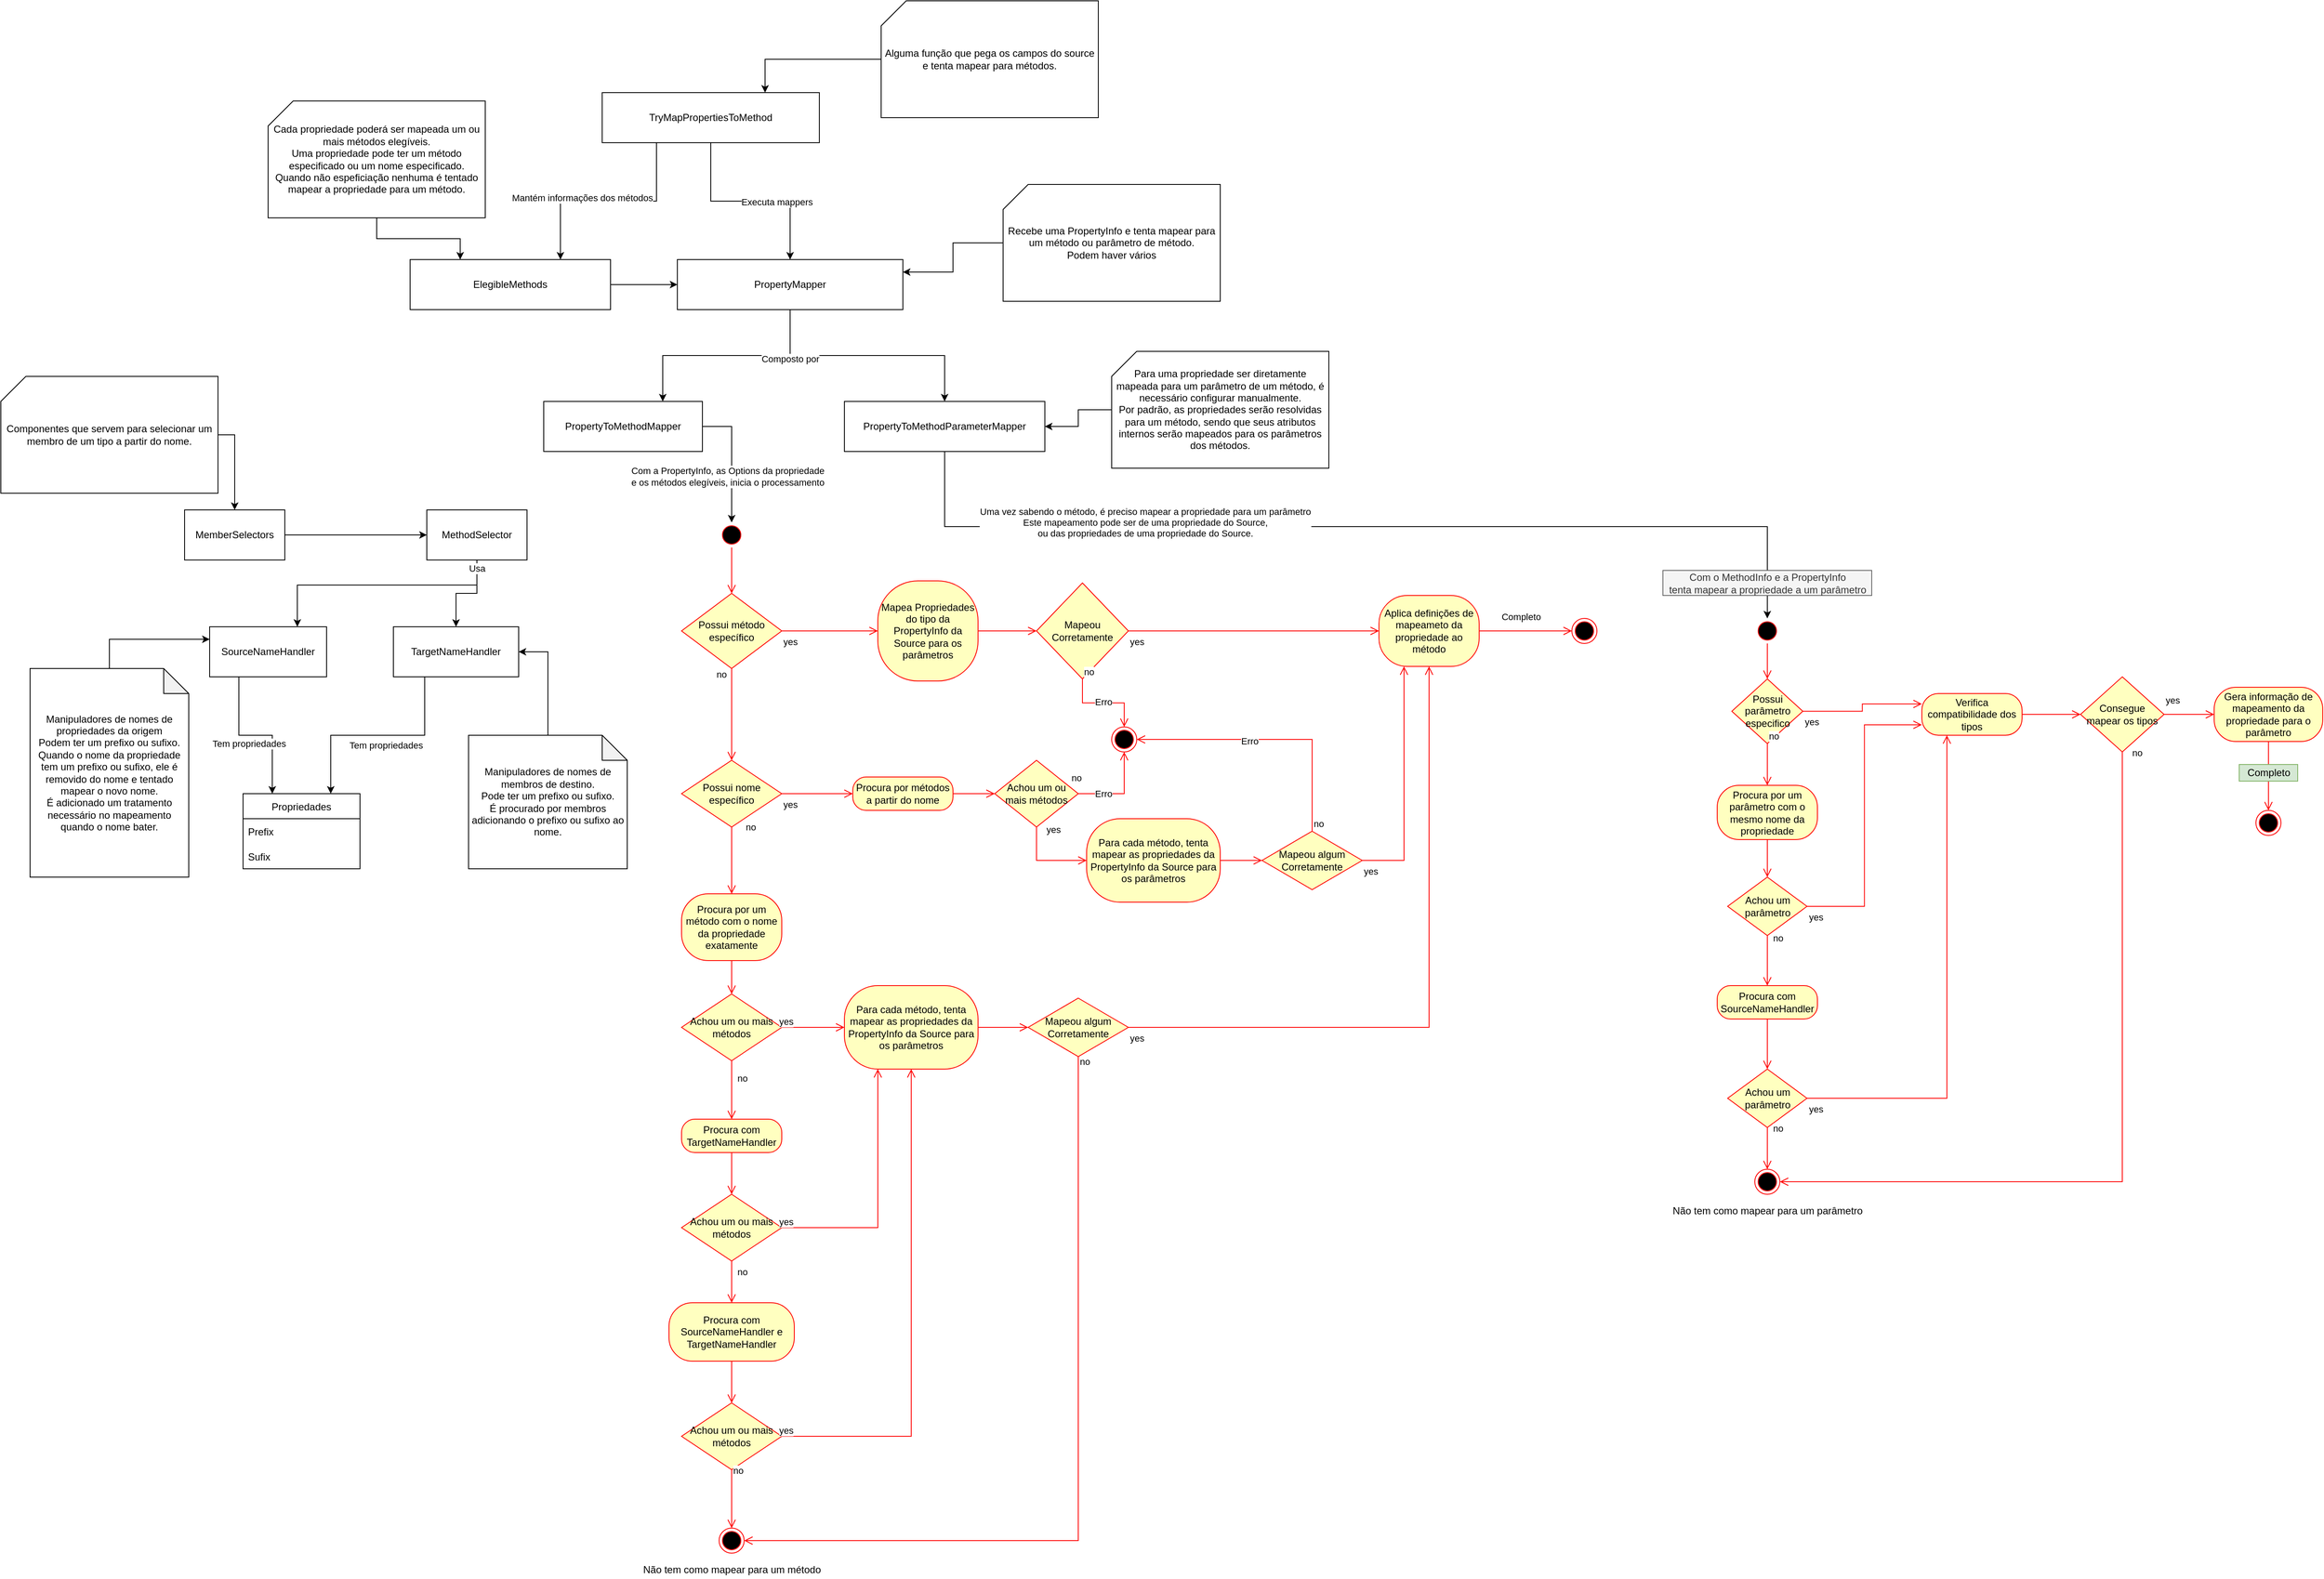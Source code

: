 <mxfile version="18.0.6" type="device"><diagram id="l6W9Isj6y4OddiybZoyM" name="Página-1"><mxGraphModel dx="2249" dy="857" grid="1" gridSize="10" guides="1" tooltips="1" connect="1" arrows="1" fold="1" page="1" pageScale="1" pageWidth="827" pageHeight="1169" math="0" shadow="0"><root><mxCell id="0"/><mxCell id="1" parent="0"/><mxCell id="6C7krkRHPk4Jt2mJJMvx-5" style="edgeStyle=orthogonalEdgeStyle;rounded=0;orthogonalLoop=1;jettySize=auto;html=1;entryX=0.5;entryY=0;entryDx=0;entryDy=0;" parent="1" source="6C7krkRHPk4Jt2mJJMvx-1" target="6C7krkRHPk4Jt2mJJMvx-2" edge="1"><mxGeometry relative="1" as="geometry"/></mxCell><mxCell id="6C7krkRHPk4Jt2mJJMvx-6" value="Executa mappers" style="edgeLabel;html=1;align=center;verticalAlign=middle;resizable=0;points=[];" parent="6C7krkRHPk4Jt2mJJMvx-5" vertex="1" connectable="0"><mxGeometry x="0.268" y="-1" relative="1" as="geometry"><mxPoint as="offset"/></mxGeometry></mxCell><mxCell id="6C7krkRHPk4Jt2mJJMvx-12" style="edgeStyle=orthogonalEdgeStyle;rounded=0;orthogonalLoop=1;jettySize=auto;html=1;entryX=0.75;entryY=0;entryDx=0;entryDy=0;exitX=0.25;exitY=1;exitDx=0;exitDy=0;" parent="1" source="6C7krkRHPk4Jt2mJJMvx-1" target="6C7krkRHPk4Jt2mJJMvx-10" edge="1"><mxGeometry relative="1" as="geometry"/></mxCell><mxCell id="6C7krkRHPk4Jt2mJJMvx-14" value="Mantém informações dos métodos" style="edgeLabel;html=1;align=center;verticalAlign=middle;resizable=0;points=[];" parent="6C7krkRHPk4Jt2mJJMvx-12" vertex="1" connectable="0"><mxGeometry x="0.247" y="-4" relative="1" as="geometry"><mxPoint as="offset"/></mxGeometry></mxCell><mxCell id="6C7krkRHPk4Jt2mJJMvx-1" value="TryMapPropertiesToMethod" style="rounded=0;whiteSpace=wrap;html=1;" parent="1" vertex="1"><mxGeometry x="80" y="140" width="260" height="60" as="geometry"/></mxCell><mxCell id="mXbZfUfUsXpSSA8Y3iVv-2" style="edgeStyle=orthogonalEdgeStyle;rounded=0;orthogonalLoop=1;jettySize=auto;html=1;entryX=0.75;entryY=0;entryDx=0;entryDy=0;" edge="1" parent="1" source="6C7krkRHPk4Jt2mJJMvx-2" target="6C7krkRHPk4Jt2mJJMvx-16"><mxGeometry relative="1" as="geometry"/></mxCell><mxCell id="mXbZfUfUsXpSSA8Y3iVv-3" style="edgeStyle=orthogonalEdgeStyle;rounded=0;orthogonalLoop=1;jettySize=auto;html=1;entryX=0.5;entryY=0;entryDx=0;entryDy=0;" edge="1" parent="1" source="6C7krkRHPk4Jt2mJJMvx-2" target="mXbZfUfUsXpSSA8Y3iVv-1"><mxGeometry relative="1" as="geometry"/></mxCell><mxCell id="mXbZfUfUsXpSSA8Y3iVv-4" value="Composto por" style="edgeLabel;html=1;align=center;verticalAlign=middle;resizable=0;points=[];" vertex="1" connectable="0" parent="mXbZfUfUsXpSSA8Y3iVv-3"><mxGeometry x="-0.444" y="-4" relative="1" as="geometry"><mxPoint x="-27" as="offset"/></mxGeometry></mxCell><mxCell id="6C7krkRHPk4Jt2mJJMvx-2" value="PropertyMapper" style="rounded=0;whiteSpace=wrap;html=1;" parent="1" vertex="1"><mxGeometry x="170" y="340" width="270" height="60" as="geometry"/></mxCell><mxCell id="6C7krkRHPk4Jt2mJJMvx-4" style="edgeStyle=orthogonalEdgeStyle;rounded=0;orthogonalLoop=1;jettySize=auto;html=1;entryX=0.75;entryY=0;entryDx=0;entryDy=0;" parent="1" source="6C7krkRHPk4Jt2mJJMvx-3" target="6C7krkRHPk4Jt2mJJMvx-1" edge="1"><mxGeometry relative="1" as="geometry"/></mxCell><mxCell id="6C7krkRHPk4Jt2mJJMvx-3" value="Alguma função que pega os campos do source e tenta mapear para métodos." style="shape=card;whiteSpace=wrap;html=1;" parent="1" vertex="1"><mxGeometry x="414" y="30" width="260" height="140" as="geometry"/></mxCell><mxCell id="6C7krkRHPk4Jt2mJJMvx-9" style="edgeStyle=orthogonalEdgeStyle;rounded=0;orthogonalLoop=1;jettySize=auto;html=1;entryX=1;entryY=0.25;entryDx=0;entryDy=0;" parent="1" source="6C7krkRHPk4Jt2mJJMvx-8" target="6C7krkRHPk4Jt2mJJMvx-2" edge="1"><mxGeometry relative="1" as="geometry"/></mxCell><mxCell id="6C7krkRHPk4Jt2mJJMvx-8" value="Recebe uma PropertyInfo e tenta mapear para um método ou parâmetro de método.&lt;br&gt;Podem haver vários" style="shape=card;whiteSpace=wrap;html=1;" parent="1" vertex="1"><mxGeometry x="560" y="250" width="260" height="140" as="geometry"/></mxCell><mxCell id="6C7krkRHPk4Jt2mJJMvx-11" style="edgeStyle=orthogonalEdgeStyle;rounded=0;orthogonalLoop=1;jettySize=auto;html=1;entryX=0;entryY=0.5;entryDx=0;entryDy=0;" parent="1" source="6C7krkRHPk4Jt2mJJMvx-10" target="6C7krkRHPk4Jt2mJJMvx-2" edge="1"><mxGeometry relative="1" as="geometry"/></mxCell><mxCell id="6C7krkRHPk4Jt2mJJMvx-10" value="ElegibleMethods" style="rounded=0;whiteSpace=wrap;html=1;" parent="1" vertex="1"><mxGeometry x="-150" y="340" width="240" height="60" as="geometry"/></mxCell><mxCell id="6C7krkRHPk4Jt2mJJMvx-15" style="edgeStyle=orthogonalEdgeStyle;rounded=0;orthogonalLoop=1;jettySize=auto;html=1;entryX=0.25;entryY=0;entryDx=0;entryDy=0;" parent="1" source="6C7krkRHPk4Jt2mJJMvx-13" target="6C7krkRHPk4Jt2mJJMvx-10" edge="1"><mxGeometry relative="1" as="geometry"/></mxCell><mxCell id="6C7krkRHPk4Jt2mJJMvx-13" value="Cada propriedade poderá ser mapeada um ou mais métodos elegíveis.&lt;br&gt;Uma propriedade pode ter um método especificado ou um nome especificado.&lt;br&gt;Quando não espeficiação nenhuma é tentado mapear a propriedade para um método." style="shape=card;whiteSpace=wrap;html=1;" parent="1" vertex="1"><mxGeometry x="-320" y="150" width="260" height="140" as="geometry"/></mxCell><mxCell id="mXbZfUfUsXpSSA8Y3iVv-34" style="edgeStyle=orthogonalEdgeStyle;rounded=0;orthogonalLoop=1;jettySize=auto;html=1;entryX=0.5;entryY=0;entryDx=0;entryDy=0;" edge="1" parent="1" source="6C7krkRHPk4Jt2mJJMvx-16" target="mXbZfUfUsXpSSA8Y3iVv-32"><mxGeometry relative="1" as="geometry"/></mxCell><mxCell id="mXbZfUfUsXpSSA8Y3iVv-37" value="Com a PropertyInfo, as Options da propriedade&lt;br&gt;e os métodos elegíveis, inicia o processamento" style="edgeLabel;html=1;align=center;verticalAlign=middle;resizable=0;points=[];" vertex="1" connectable="0" parent="mXbZfUfUsXpSSA8Y3iVv-34"><mxGeometry x="0.053" y="2" relative="1" as="geometry"><mxPoint x="-7" y="16" as="offset"/></mxGeometry></mxCell><mxCell id="6C7krkRHPk4Jt2mJJMvx-16" value="PropertyToMethodMapper" style="rounded=0;whiteSpace=wrap;html=1;" parent="1" vertex="1"><mxGeometry x="10" y="510" width="190" height="60" as="geometry"/></mxCell><mxCell id="mXbZfUfUsXpSSA8Y3iVv-105" style="edgeStyle=orthogonalEdgeStyle;rounded=0;orthogonalLoop=1;jettySize=auto;html=1;entryX=0.5;entryY=0;entryDx=0;entryDy=0;" edge="1" parent="1" source="mXbZfUfUsXpSSA8Y3iVv-1" target="mXbZfUfUsXpSSA8Y3iVv-103"><mxGeometry relative="1" as="geometry"><Array as="points"><mxPoint x="490" y="660"/><mxPoint x="1475" y="660"/></Array></mxGeometry></mxCell><mxCell id="mXbZfUfUsXpSSA8Y3iVv-106" value="Uma vez sabendo o método, é preciso mapear a propriedade para um parâmetro&lt;br&gt;Este mapeamento pode ser de uma propriedade do Source,&lt;br&gt;ou das propriedades de uma propriedade do Source." style="edgeLabel;html=1;align=center;verticalAlign=middle;resizable=0;points=[];" vertex="1" connectable="0" parent="mXbZfUfUsXpSSA8Y3iVv-105"><mxGeometry x="-0.661" y="4" relative="1" as="geometry"><mxPoint x="129" y="-1" as="offset"/></mxGeometry></mxCell><mxCell id="mXbZfUfUsXpSSA8Y3iVv-1" value="PropertyToMethodParameterMapper" style="rounded=0;whiteSpace=wrap;html=1;" vertex="1" parent="1"><mxGeometry x="370" y="510" width="240" height="60" as="geometry"/></mxCell><mxCell id="mXbZfUfUsXpSSA8Y3iVv-6" style="edgeStyle=orthogonalEdgeStyle;rounded=0;orthogonalLoop=1;jettySize=auto;html=1;entryX=1;entryY=0.5;entryDx=0;entryDy=0;" edge="1" parent="1" source="mXbZfUfUsXpSSA8Y3iVv-5" target="mXbZfUfUsXpSSA8Y3iVv-1"><mxGeometry relative="1" as="geometry"/></mxCell><mxCell id="mXbZfUfUsXpSSA8Y3iVv-5" value="Para uma propriedade ser diretamente mapeada para um parâmetro de um método, é necessário configurar manualmente.&lt;br&gt;Por padrão, as propriedades serão resolvidas para um método, sendo que seus atributos internos serão mapeados para os parâmetros dos métodos." style="shape=card;whiteSpace=wrap;html=1;" vertex="1" parent="1"><mxGeometry x="690" y="450" width="260" height="140" as="geometry"/></mxCell><mxCell id="mXbZfUfUsXpSSA8Y3iVv-12" style="edgeStyle=orthogonalEdgeStyle;rounded=0;orthogonalLoop=1;jettySize=auto;html=1;entryX=0;entryY=0.5;entryDx=0;entryDy=0;" edge="1" parent="1" source="mXbZfUfUsXpSSA8Y3iVv-8" target="mXbZfUfUsXpSSA8Y3iVv-11"><mxGeometry relative="1" as="geometry"/></mxCell><mxCell id="mXbZfUfUsXpSSA8Y3iVv-18" style="edgeStyle=orthogonalEdgeStyle;rounded=0;orthogonalLoop=1;jettySize=auto;html=1;entryX=0.25;entryY=0;entryDx=0;entryDy=0;exitX=0.25;exitY=1;exitDx=0;exitDy=0;" edge="1" parent="1" source="mXbZfUfUsXpSSA8Y3iVv-22" target="mXbZfUfUsXpSSA8Y3iVv-13"><mxGeometry relative="1" as="geometry"/></mxCell><mxCell id="mXbZfUfUsXpSSA8Y3iVv-19" value="Tem propriedades" style="edgeLabel;html=1;align=center;verticalAlign=middle;resizable=0;points=[];" vertex="1" connectable="0" parent="mXbZfUfUsXpSSA8Y3iVv-18"><mxGeometry x="-0.187" y="1" relative="1" as="geometry"><mxPoint x="9" y="11" as="offset"/></mxGeometry></mxCell><mxCell id="mXbZfUfUsXpSSA8Y3iVv-8" value="MemberSelectors" style="rounded=0;whiteSpace=wrap;html=1;" vertex="1" parent="1"><mxGeometry x="-420" y="640" width="120" height="60" as="geometry"/></mxCell><mxCell id="mXbZfUfUsXpSSA8Y3iVv-10" style="edgeStyle=orthogonalEdgeStyle;rounded=0;orthogonalLoop=1;jettySize=auto;html=1;entryX=0.5;entryY=0;entryDx=0;entryDy=0;exitX=1;exitY=0.5;exitDx=0;exitDy=0;exitPerimeter=0;" edge="1" parent="1" source="mXbZfUfUsXpSSA8Y3iVv-9" target="mXbZfUfUsXpSSA8Y3iVv-8"><mxGeometry relative="1" as="geometry"/></mxCell><mxCell id="mXbZfUfUsXpSSA8Y3iVv-9" value="Componentes que servem para selecionar um membro de um tipo a partir do nome." style="shape=card;whiteSpace=wrap;html=1;" vertex="1" parent="1"><mxGeometry x="-640" y="480" width="260" height="140" as="geometry"/></mxCell><mxCell id="mXbZfUfUsXpSSA8Y3iVv-30" style="edgeStyle=orthogonalEdgeStyle;rounded=0;orthogonalLoop=1;jettySize=auto;html=1;entryX=0.75;entryY=0;entryDx=0;entryDy=0;" edge="1" parent="1" source="mXbZfUfUsXpSSA8Y3iVv-11" target="mXbZfUfUsXpSSA8Y3iVv-22"><mxGeometry relative="1" as="geometry"><Array as="points"><mxPoint x="-70" y="730"/><mxPoint x="-285" y="730"/></Array></mxGeometry></mxCell><mxCell id="mXbZfUfUsXpSSA8Y3iVv-31" value="Usa" style="edgeStyle=orthogonalEdgeStyle;rounded=0;orthogonalLoop=1;jettySize=auto;html=1;entryX=0.5;entryY=0;entryDx=0;entryDy=0;exitX=0.5;exitY=1;exitDx=0;exitDy=0;" edge="1" parent="1" source="mXbZfUfUsXpSSA8Y3iVv-11" target="mXbZfUfUsXpSSA8Y3iVv-23"><mxGeometry x="-0.809" relative="1" as="geometry"><mxPoint x="-70" y="710" as="sourcePoint"/><mxPoint as="offset"/></mxGeometry></mxCell><mxCell id="mXbZfUfUsXpSSA8Y3iVv-11" value="MethodSelector" style="rounded=0;whiteSpace=wrap;html=1;" vertex="1" parent="1"><mxGeometry x="-130" y="640" width="120" height="60" as="geometry"/></mxCell><mxCell id="mXbZfUfUsXpSSA8Y3iVv-13" value="Propriedades" style="swimlane;fontStyle=0;childLayout=stackLayout;horizontal=1;startSize=30;horizontalStack=0;resizeParent=1;resizeParentMax=0;resizeLast=0;collapsible=1;marginBottom=0;" vertex="1" parent="1"><mxGeometry x="-350" y="980" width="140" height="90" as="geometry"/></mxCell><mxCell id="mXbZfUfUsXpSSA8Y3iVv-14" value="Prefix" style="text;strokeColor=none;fillColor=none;align=left;verticalAlign=middle;spacingLeft=4;spacingRight=4;overflow=hidden;points=[[0,0.5],[1,0.5]];portConstraint=eastwest;rotatable=0;" vertex="1" parent="mXbZfUfUsXpSSA8Y3iVv-13"><mxGeometry y="30" width="140" height="30" as="geometry"/></mxCell><mxCell id="mXbZfUfUsXpSSA8Y3iVv-15" value="Sufix" style="text;strokeColor=none;fillColor=none;align=left;verticalAlign=middle;spacingLeft=4;spacingRight=4;overflow=hidden;points=[[0,0.5],[1,0.5]];portConstraint=eastwest;rotatable=0;" vertex="1" parent="mXbZfUfUsXpSSA8Y3iVv-13"><mxGeometry y="60" width="140" height="30" as="geometry"/></mxCell><mxCell id="mXbZfUfUsXpSSA8Y3iVv-22" value="SourceNameHandler" style="rounded=0;whiteSpace=wrap;html=1;" vertex="1" parent="1"><mxGeometry x="-390" y="780" width="140" height="60" as="geometry"/></mxCell><mxCell id="mXbZfUfUsXpSSA8Y3iVv-23" value="TargetNameHandler" style="rounded=0;whiteSpace=wrap;html=1;" vertex="1" parent="1"><mxGeometry x="-170" y="780" width="150" height="60" as="geometry"/></mxCell><mxCell id="mXbZfUfUsXpSSA8Y3iVv-24" style="edgeStyle=orthogonalEdgeStyle;rounded=0;orthogonalLoop=1;jettySize=auto;html=1;entryX=0.75;entryY=0;entryDx=0;entryDy=0;exitX=0.25;exitY=1;exitDx=0;exitDy=0;" edge="1" parent="1" source="mXbZfUfUsXpSSA8Y3iVv-23" target="mXbZfUfUsXpSSA8Y3iVv-13"><mxGeometry relative="1" as="geometry"><mxPoint x="-345" y="850" as="sourcePoint"/><mxPoint x="-270" y="990" as="targetPoint"/></mxGeometry></mxCell><mxCell id="mXbZfUfUsXpSSA8Y3iVv-25" value="Tem propriedades" style="edgeLabel;html=1;align=center;verticalAlign=middle;resizable=0;points=[];" vertex="1" connectable="0" parent="mXbZfUfUsXpSSA8Y3iVv-24"><mxGeometry x="-0.187" y="1" relative="1" as="geometry"><mxPoint x="-14" y="11" as="offset"/></mxGeometry></mxCell><mxCell id="mXbZfUfUsXpSSA8Y3iVv-27" style="edgeStyle=orthogonalEdgeStyle;rounded=0;orthogonalLoop=1;jettySize=auto;html=1;entryX=0;entryY=0.25;entryDx=0;entryDy=0;exitX=0.5;exitY=0;exitDx=0;exitDy=0;exitPerimeter=0;" edge="1" parent="1" source="mXbZfUfUsXpSSA8Y3iVv-26" target="mXbZfUfUsXpSSA8Y3iVv-22"><mxGeometry relative="1" as="geometry"/></mxCell><mxCell id="mXbZfUfUsXpSSA8Y3iVv-26" value="Manipuladores de nomes de propriedades da origem&lt;br&gt;Podem ter um prefixo ou sufixo.&lt;br&gt;Quando o nome da propriedade tem um prefixo ou sufixo, ele é removido do nome e tentado mapear o novo nome.&lt;br&gt;É adicionado um tratamento necessário no mapeamento quando o nome bater." style="shape=note;whiteSpace=wrap;html=1;backgroundOutline=1;darkOpacity=0.05;" vertex="1" parent="1"><mxGeometry x="-605" y="830" width="190" height="250" as="geometry"/></mxCell><mxCell id="mXbZfUfUsXpSSA8Y3iVv-29" style="edgeStyle=orthogonalEdgeStyle;rounded=0;orthogonalLoop=1;jettySize=auto;html=1;entryX=1;entryY=0.5;entryDx=0;entryDy=0;" edge="1" parent="1" source="mXbZfUfUsXpSSA8Y3iVv-28" target="mXbZfUfUsXpSSA8Y3iVv-23"><mxGeometry relative="1" as="geometry"/></mxCell><mxCell id="mXbZfUfUsXpSSA8Y3iVv-28" value="Manipuladores de nomes de membros de destino.&lt;br&gt;Pode ter um prefixo ou sufixo.&lt;br&gt;É procurado por membros adicionando o prefixo ou sufixo ao nome." style="shape=note;whiteSpace=wrap;html=1;backgroundOutline=1;darkOpacity=0.05;" vertex="1" parent="1"><mxGeometry x="-80" y="910" width="190" height="160" as="geometry"/></mxCell><mxCell id="mXbZfUfUsXpSSA8Y3iVv-32" value="" style="ellipse;html=1;shape=startState;fillColor=#000000;strokeColor=#ff0000;" vertex="1" parent="1"><mxGeometry x="220" y="655" width="30" height="30" as="geometry"/></mxCell><mxCell id="mXbZfUfUsXpSSA8Y3iVv-33" value="" style="edgeStyle=orthogonalEdgeStyle;html=1;verticalAlign=bottom;endArrow=open;endSize=8;strokeColor=#ff0000;rounded=0;entryX=0.5;entryY=0;entryDx=0;entryDy=0;" edge="1" source="mXbZfUfUsXpSSA8Y3iVv-32" parent="1" target="mXbZfUfUsXpSSA8Y3iVv-38"><mxGeometry relative="1" as="geometry"><mxPoint x="255" y="730" as="targetPoint"/></mxGeometry></mxCell><mxCell id="mXbZfUfUsXpSSA8Y3iVv-35" value="Procura por um método com o nome da propriedade exatamente" style="rounded=1;whiteSpace=wrap;html=1;arcSize=40;fontColor=#000000;fillColor=#ffffc0;strokeColor=#ff0000;" vertex="1" parent="1"><mxGeometry x="175" y="1100" width="120" height="80" as="geometry"/></mxCell><mxCell id="mXbZfUfUsXpSSA8Y3iVv-38" value="Possui método específico" style="rhombus;whiteSpace=wrap;html=1;fillColor=#ffffc0;strokeColor=#ff0000;" vertex="1" parent="1"><mxGeometry x="175" y="740" width="120" height="90" as="geometry"/></mxCell><mxCell id="mXbZfUfUsXpSSA8Y3iVv-39" value="no" style="edgeStyle=orthogonalEdgeStyle;html=1;align=left;verticalAlign=bottom;endArrow=open;endSize=8;strokeColor=#ff0000;rounded=0;entryX=0.5;entryY=0;entryDx=0;entryDy=0;" edge="1" source="mXbZfUfUsXpSSA8Y3iVv-38" parent="1" target="mXbZfUfUsXpSSA8Y3iVv-41"><mxGeometry x="-0.714" y="-20" relative="1" as="geometry"><mxPoint x="280" y="910" as="targetPoint"/><mxPoint as="offset"/></mxGeometry></mxCell><mxCell id="mXbZfUfUsXpSSA8Y3iVv-40" value="yes" style="edgeStyle=orthogonalEdgeStyle;html=1;align=left;verticalAlign=top;endArrow=open;endSize=8;strokeColor=#ff0000;rounded=0;" edge="1" source="mXbZfUfUsXpSSA8Y3iVv-38" parent="1" target="mXbZfUfUsXpSSA8Y3iVv-54"><mxGeometry x="-1" relative="1" as="geometry"><mxPoint x="560" y="800" as="targetPoint"/></mxGeometry></mxCell><mxCell id="mXbZfUfUsXpSSA8Y3iVv-41" value="Possui nome específico" style="rhombus;whiteSpace=wrap;html=1;fillColor=#ffffc0;strokeColor=#ff0000;" vertex="1" parent="1"><mxGeometry x="175" y="940" width="120" height="80" as="geometry"/></mxCell><mxCell id="mXbZfUfUsXpSSA8Y3iVv-42" value="no" style="edgeStyle=orthogonalEdgeStyle;html=1;align=left;verticalAlign=bottom;endArrow=open;endSize=8;strokeColor=#ff0000;rounded=0;entryX=0.5;entryY=0;entryDx=0;entryDy=0;" edge="1" source="mXbZfUfUsXpSSA8Y3iVv-41" parent="1" target="mXbZfUfUsXpSSA8Y3iVv-35"><mxGeometry x="-0.778" y="15" relative="1" as="geometry"><mxPoint x="230" y="1080" as="targetPoint"/><mxPoint as="offset"/></mxGeometry></mxCell><mxCell id="mXbZfUfUsXpSSA8Y3iVv-43" value="yes" style="edgeStyle=orthogonalEdgeStyle;html=1;align=left;verticalAlign=top;endArrow=open;endSize=8;strokeColor=#ff0000;rounded=0;entryX=0;entryY=0.5;entryDx=0;entryDy=0;" edge="1" source="mXbZfUfUsXpSSA8Y3iVv-41" parent="1" target="mXbZfUfUsXpSSA8Y3iVv-70"><mxGeometry x="-1" relative="1" as="geometry"><mxPoint x="370" y="980" as="targetPoint"/></mxGeometry></mxCell><mxCell id="mXbZfUfUsXpSSA8Y3iVv-44" value="Achou um ou mais métodos" style="rhombus;whiteSpace=wrap;html=1;fillColor=#ffffc0;strokeColor=#ff0000;" vertex="1" parent="1"><mxGeometry x="175" y="1220" width="120" height="80" as="geometry"/></mxCell><mxCell id="mXbZfUfUsXpSSA8Y3iVv-45" value="no" style="edgeStyle=orthogonalEdgeStyle;html=1;align=left;verticalAlign=bottom;endArrow=open;endSize=8;strokeColor=#ff0000;rounded=0;entryX=0.5;entryY=0;entryDx=0;entryDy=0;" edge="1" source="mXbZfUfUsXpSSA8Y3iVv-44" parent="1" target="mXbZfUfUsXpSSA8Y3iVv-48"><mxGeometry x="-0.143" y="5" relative="1" as="geometry"><mxPoint x="235" y="1360" as="targetPoint"/><mxPoint as="offset"/></mxGeometry></mxCell><mxCell id="mXbZfUfUsXpSSA8Y3iVv-46" value="yes" style="edgeStyle=orthogonalEdgeStyle;html=1;align=left;verticalAlign=top;endArrow=open;endSize=8;strokeColor=#ff0000;rounded=0;entryX=0;entryY=0.5;entryDx=0;entryDy=0;" edge="1" source="mXbZfUfUsXpSSA8Y3iVv-44" parent="1" target="mXbZfUfUsXpSSA8Y3iVv-97"><mxGeometry x="-1" y="21" relative="1" as="geometry"><mxPoint x="340" y="1260" as="targetPoint"/><mxPoint x="-5" y="1" as="offset"/></mxGeometry></mxCell><mxCell id="mXbZfUfUsXpSSA8Y3iVv-47" value="" style="edgeStyle=orthogonalEdgeStyle;html=1;align=left;verticalAlign=bottom;endArrow=open;endSize=8;strokeColor=#ff0000;rounded=0;entryX=0.5;entryY=0;entryDx=0;entryDy=0;exitX=0.5;exitY=1;exitDx=0;exitDy=0;" edge="1" parent="1" source="mXbZfUfUsXpSSA8Y3iVv-35" target="mXbZfUfUsXpSSA8Y3iVv-44"><mxGeometry x="-0.778" y="15" relative="1" as="geometry"><mxPoint x="245" y="1110" as="targetPoint"/><mxPoint x="350" y="1060" as="sourcePoint"/><mxPoint as="offset"/><Array as="points"/></mxGeometry></mxCell><mxCell id="mXbZfUfUsXpSSA8Y3iVv-48" value="Procura com TargetNameHandler" style="rounded=1;whiteSpace=wrap;html=1;arcSize=40;fontColor=#000000;fillColor=#ffffc0;strokeColor=#ff0000;" vertex="1" parent="1"><mxGeometry x="175" y="1370" width="120" height="40" as="geometry"/></mxCell><mxCell id="mXbZfUfUsXpSSA8Y3iVv-49" value="" style="edgeStyle=orthogonalEdgeStyle;html=1;verticalAlign=bottom;endArrow=open;endSize=8;strokeColor=#ff0000;rounded=0;entryX=0.5;entryY=0;entryDx=0;entryDy=0;" edge="1" source="mXbZfUfUsXpSSA8Y3iVv-48" parent="1" target="mXbZfUfUsXpSSA8Y3iVv-51"><mxGeometry relative="1" as="geometry"><mxPoint x="235" y="1470" as="targetPoint"/></mxGeometry></mxCell><mxCell id="mXbZfUfUsXpSSA8Y3iVv-51" value="Achou um ou mais métodos" style="rhombus;whiteSpace=wrap;html=1;fillColor=#ffffc0;strokeColor=#ff0000;" vertex="1" parent="1"><mxGeometry x="175" y="1460" width="120" height="80" as="geometry"/></mxCell><mxCell id="mXbZfUfUsXpSSA8Y3iVv-53" value="yes" style="edgeStyle=orthogonalEdgeStyle;html=1;align=left;verticalAlign=top;endArrow=open;endSize=8;strokeColor=#ff0000;rounded=0;exitX=1;exitY=0.5;exitDx=0;exitDy=0;entryX=0.25;entryY=1;entryDx=0;entryDy=0;" edge="1" parent="1" source="mXbZfUfUsXpSSA8Y3iVv-51" target="mXbZfUfUsXpSSA8Y3iVv-97"><mxGeometry x="-1" y="21" relative="1" as="geometry"><mxPoint x="550" y="1400" as="targetPoint"/><mxPoint x="325" y="1490" as="sourcePoint"/><mxPoint x="-5" y="1" as="offset"/></mxGeometry></mxCell><mxCell id="mXbZfUfUsXpSSA8Y3iVv-54" value="Mapea Propriedades do tipo da PropertyInfo da Source para os parâmetros" style="rounded=1;whiteSpace=wrap;html=1;arcSize=40;fontColor=#000000;fillColor=#ffffc0;strokeColor=#ff0000;" vertex="1" parent="1"><mxGeometry x="410" y="725" width="120" height="120" as="geometry"/></mxCell><mxCell id="mXbZfUfUsXpSSA8Y3iVv-55" value="Mapeou&lt;br&gt;Corretamente" style="rhombus;whiteSpace=wrap;html=1;fillColor=#ffffc0;strokeColor=#ff0000;" vertex="1" parent="1"><mxGeometry x="600" y="727.5" width="110" height="115" as="geometry"/></mxCell><mxCell id="mXbZfUfUsXpSSA8Y3iVv-56" value="no" style="edgeStyle=orthogonalEdgeStyle;html=1;align=left;verticalAlign=bottom;endArrow=open;endSize=8;strokeColor=#ff0000;rounded=0;" edge="1" source="mXbZfUfUsXpSSA8Y3iVv-55" parent="1" target="mXbZfUfUsXpSSA8Y3iVv-62"><mxGeometry x="-1" relative="1" as="geometry"><mxPoint x="600" y="900" as="targetPoint"/></mxGeometry></mxCell><mxCell id="mXbZfUfUsXpSSA8Y3iVv-63" value="Erro" style="edgeLabel;html=1;align=center;verticalAlign=middle;resizable=0;points=[];" vertex="1" connectable="0" parent="mXbZfUfUsXpSSA8Y3iVv-56"><mxGeometry x="0.257" y="2" relative="1" as="geometry"><mxPoint x="-14" as="offset"/></mxGeometry></mxCell><mxCell id="mXbZfUfUsXpSSA8Y3iVv-57" value="yes" style="edgeStyle=orthogonalEdgeStyle;html=1;align=left;verticalAlign=top;endArrow=open;endSize=8;strokeColor=#ff0000;rounded=0;entryX=0;entryY=0.5;entryDx=0;entryDy=0;" edge="1" source="mXbZfUfUsXpSSA8Y3iVv-55" parent="1" target="mXbZfUfUsXpSSA8Y3iVv-65"><mxGeometry x="-1" relative="1" as="geometry"><mxPoint x="770" y="785" as="targetPoint"/></mxGeometry></mxCell><mxCell id="mXbZfUfUsXpSSA8Y3iVv-61" value="" style="edgeStyle=orthogonalEdgeStyle;html=1;verticalAlign=bottom;endArrow=open;endSize=8;strokeColor=#ff0000;rounded=0;exitX=1;exitY=0.5;exitDx=0;exitDy=0;entryX=0;entryY=0.5;entryDx=0;entryDy=0;" edge="1" parent="1" source="mXbZfUfUsXpSSA8Y3iVv-54" target="mXbZfUfUsXpSSA8Y3iVv-55"><mxGeometry relative="1" as="geometry"><mxPoint x="360" y="920" as="targetPoint"/><mxPoint x="360" y="860" as="sourcePoint"/></mxGeometry></mxCell><mxCell id="mXbZfUfUsXpSSA8Y3iVv-62" value="Err" style="ellipse;html=1;shape=endState;fillColor=#000000;strokeColor=#ff0000;" vertex="1" parent="1"><mxGeometry x="690" y="900" width="30" height="30" as="geometry"/></mxCell><mxCell id="mXbZfUfUsXpSSA8Y3iVv-64" value="" style="ellipse;html=1;shape=endState;fillColor=#000000;strokeColor=#ff0000;" vertex="1" parent="1"><mxGeometry x="1241" y="770" width="30" height="30" as="geometry"/></mxCell><mxCell id="mXbZfUfUsXpSSA8Y3iVv-65" value="Aplica definições de mapeameto da propriedade ao método" style="rounded=1;whiteSpace=wrap;html=1;arcSize=40;fontColor=#000000;fillColor=#ffffc0;strokeColor=#ff0000;" vertex="1" parent="1"><mxGeometry x="1010" y="742.5" width="120" height="85" as="geometry"/></mxCell><mxCell id="mXbZfUfUsXpSSA8Y3iVv-66" value="" style="edgeStyle=orthogonalEdgeStyle;html=1;verticalAlign=bottom;endArrow=open;endSize=8;strokeColor=#ff0000;rounded=0;entryX=0;entryY=0.5;entryDx=0;entryDy=0;" edge="1" source="mXbZfUfUsXpSSA8Y3iVv-65" parent="1" target="mXbZfUfUsXpSSA8Y3iVv-64"><mxGeometry relative="1" as="geometry"><mxPoint x="920" y="890" as="targetPoint"/></mxGeometry></mxCell><mxCell id="mXbZfUfUsXpSSA8Y3iVv-69" value="Completo" style="edgeLabel;html=1;align=center;verticalAlign=middle;resizable=0;points=[];" vertex="1" connectable="0" parent="mXbZfUfUsXpSSA8Y3iVv-66"><mxGeometry x="-0.289" relative="1" as="geometry"><mxPoint x="10" y="-17" as="offset"/></mxGeometry></mxCell><mxCell id="mXbZfUfUsXpSSA8Y3iVv-68" style="edgeStyle=orthogonalEdgeStyle;rounded=0;orthogonalLoop=1;jettySize=auto;html=1;exitX=0.5;exitY=1;exitDx=0;exitDy=0;" edge="1" parent="1" source="mXbZfUfUsXpSSA8Y3iVv-64" target="mXbZfUfUsXpSSA8Y3iVv-64"><mxGeometry relative="1" as="geometry"/></mxCell><mxCell id="mXbZfUfUsXpSSA8Y3iVv-70" value="Procura por métodos a partir do nome" style="rounded=1;whiteSpace=wrap;html=1;arcSize=40;fontColor=#000000;fillColor=#ffffc0;strokeColor=#ff0000;" vertex="1" parent="1"><mxGeometry x="380" y="960" width="120" height="40" as="geometry"/></mxCell><mxCell id="mXbZfUfUsXpSSA8Y3iVv-71" value="" style="edgeStyle=orthogonalEdgeStyle;html=1;verticalAlign=bottom;endArrow=open;endSize=8;strokeColor=#ff0000;rounded=0;" edge="1" source="mXbZfUfUsXpSSA8Y3iVv-70" parent="1" target="mXbZfUfUsXpSSA8Y3iVv-72"><mxGeometry relative="1" as="geometry"><mxPoint x="560" y="980" as="targetPoint"/></mxGeometry></mxCell><mxCell id="mXbZfUfUsXpSSA8Y3iVv-72" value="Achou um ou mais métodos" style="rhombus;whiteSpace=wrap;html=1;fillColor=#ffffc0;strokeColor=#ff0000;" vertex="1" parent="1"><mxGeometry x="550" y="940" width="100" height="80" as="geometry"/></mxCell><mxCell id="mXbZfUfUsXpSSA8Y3iVv-78" value="yes" style="edgeStyle=orthogonalEdgeStyle;html=1;align=left;verticalAlign=top;endArrow=open;endSize=8;strokeColor=#ff0000;rounded=0;exitX=0.5;exitY=1;exitDx=0;exitDy=0;entryX=0;entryY=0.5;entryDx=0;entryDy=0;" edge="1" parent="1" source="mXbZfUfUsXpSSA8Y3iVv-72" target="mXbZfUfUsXpSSA8Y3iVv-84"><mxGeometry x="-1" y="14" relative="1" as="geometry"><mxPoint x="570" y="1070" as="targetPoint"/><mxPoint x="710" y="975" as="sourcePoint"/><mxPoint x="-4" y="-10" as="offset"/></mxGeometry></mxCell><mxCell id="mXbZfUfUsXpSSA8Y3iVv-79" value="no" style="edgeStyle=orthogonalEdgeStyle;html=1;align=left;verticalAlign=bottom;endArrow=open;endSize=8;strokeColor=#ff0000;rounded=0;entryX=0.5;entryY=1;entryDx=0;entryDy=0;exitX=1;exitY=0.5;exitDx=0;exitDy=0;" edge="1" parent="1" source="mXbZfUfUsXpSSA8Y3iVv-72" target="mXbZfUfUsXpSSA8Y3iVv-62"><mxGeometry x="-1" y="14" relative="1" as="geometry"><mxPoint x="670" y="1130" as="targetPoint"/><mxPoint x="670" y="1050" as="sourcePoint"/><mxPoint x="-10" y="4" as="offset"/></mxGeometry></mxCell><mxCell id="mXbZfUfUsXpSSA8Y3iVv-80" value="Erro" style="edgeLabel;html=1;align=center;verticalAlign=middle;resizable=0;points=[];" vertex="1" connectable="0" parent="mXbZfUfUsXpSSA8Y3iVv-79"><mxGeometry x="-0.2" y="1" relative="1" as="geometry"><mxPoint x="-12" y="1" as="offset"/></mxGeometry></mxCell><mxCell id="mXbZfUfUsXpSSA8Y3iVv-81" value="no" style="edgeStyle=orthogonalEdgeStyle;html=1;align=left;verticalAlign=bottom;endArrow=open;endSize=8;strokeColor=#ff0000;rounded=0;exitX=0.5;exitY=1;exitDx=0;exitDy=0;entryX=0.5;entryY=0;entryDx=0;entryDy=0;" edge="1" parent="1" source="mXbZfUfUsXpSSA8Y3iVv-51" target="mXbZfUfUsXpSSA8Y3iVv-82"><mxGeometry x="-0.143" y="5" relative="1" as="geometry"><mxPoint x="235" y="1580" as="targetPoint"/><mxPoint x="400" y="1430" as="sourcePoint"/><mxPoint as="offset"/></mxGeometry></mxCell><mxCell id="mXbZfUfUsXpSSA8Y3iVv-82" value="Procura com SourceNameHandler e TargetNameHandler" style="rounded=1;whiteSpace=wrap;html=1;arcSize=40;fontColor=#000000;fillColor=#ffffc0;strokeColor=#ff0000;" vertex="1" parent="1"><mxGeometry x="160" y="1590" width="150" height="70" as="geometry"/></mxCell><mxCell id="mXbZfUfUsXpSSA8Y3iVv-83" value="" style="edgeStyle=orthogonalEdgeStyle;html=1;verticalAlign=bottom;endArrow=open;endSize=8;strokeColor=#ff0000;rounded=0;entryX=0.5;entryY=0;entryDx=0;entryDy=0;" edge="1" source="mXbZfUfUsXpSSA8Y3iVv-82" parent="1" target="mXbZfUfUsXpSSA8Y3iVv-91"><mxGeometry relative="1" as="geometry"><mxPoint x="235" y="1710" as="targetPoint"/></mxGeometry></mxCell><mxCell id="mXbZfUfUsXpSSA8Y3iVv-84" value="Para cada método, tenta mapear as propriedades da PropertyInfo da Source para os parâmetros" style="rounded=1;whiteSpace=wrap;html=1;arcSize=40;fontColor=#000000;fillColor=#ffffc0;strokeColor=#ff0000;" vertex="1" parent="1"><mxGeometry x="660" y="1010" width="160" height="100" as="geometry"/></mxCell><mxCell id="mXbZfUfUsXpSSA8Y3iVv-85" value="" style="edgeStyle=orthogonalEdgeStyle;html=1;verticalAlign=bottom;endArrow=open;endSize=8;strokeColor=#ff0000;rounded=0;entryX=0;entryY=0.5;entryDx=0;entryDy=0;" edge="1" source="mXbZfUfUsXpSSA8Y3iVv-84" parent="1" target="mXbZfUfUsXpSSA8Y3iVv-86"><mxGeometry relative="1" as="geometry"><mxPoint x="870" y="1060" as="targetPoint"/></mxGeometry></mxCell><mxCell id="mXbZfUfUsXpSSA8Y3iVv-86" value="Mapeou algum Corretamente" style="rhombus;whiteSpace=wrap;html=1;fillColor=#ffffc0;strokeColor=#ff0000;" vertex="1" parent="1"><mxGeometry x="870" y="1025" width="120" height="70" as="geometry"/></mxCell><mxCell id="mXbZfUfUsXpSSA8Y3iVv-87" value="no" style="edgeStyle=orthogonalEdgeStyle;html=1;align=left;verticalAlign=bottom;endArrow=open;endSize=8;strokeColor=#ff0000;rounded=0;entryX=1;entryY=0.5;entryDx=0;entryDy=0;exitX=0.5;exitY=0;exitDx=0;exitDy=0;" edge="1" source="mXbZfUfUsXpSSA8Y3iVv-86" parent="1" target="mXbZfUfUsXpSSA8Y3iVv-62"><mxGeometry x="-1" relative="1" as="geometry"><mxPoint x="1060" y="1060" as="targetPoint"/></mxGeometry></mxCell><mxCell id="mXbZfUfUsXpSSA8Y3iVv-89" value="Erro" style="edgeLabel;html=1;align=center;verticalAlign=middle;resizable=0;points=[];" vertex="1" connectable="0" parent="mXbZfUfUsXpSSA8Y3iVv-87"><mxGeometry x="0.158" y="2" relative="1" as="geometry"><mxPoint as="offset"/></mxGeometry></mxCell><mxCell id="mXbZfUfUsXpSSA8Y3iVv-88" value="yes" style="edgeStyle=orthogonalEdgeStyle;html=1;align=left;verticalAlign=top;endArrow=open;endSize=8;strokeColor=#ff0000;rounded=0;exitX=1;exitY=0.5;exitDx=0;exitDy=0;entryX=0.25;entryY=1;entryDx=0;entryDy=0;" edge="1" source="mXbZfUfUsXpSSA8Y3iVv-86" parent="1" target="mXbZfUfUsXpSSA8Y3iVv-65"><mxGeometry x="-1" relative="1" as="geometry"><mxPoint x="920" y="1140" as="targetPoint"/><mxPoint as="offset"/></mxGeometry></mxCell><mxCell id="mXbZfUfUsXpSSA8Y3iVv-91" value="Achou um ou mais métodos" style="rhombus;whiteSpace=wrap;html=1;fillColor=#ffffc0;strokeColor=#ff0000;" vertex="1" parent="1"><mxGeometry x="175" y="1710" width="120" height="80" as="geometry"/></mxCell><mxCell id="mXbZfUfUsXpSSA8Y3iVv-92" value="yes" style="edgeStyle=orthogonalEdgeStyle;html=1;align=left;verticalAlign=top;endArrow=open;endSize=8;strokeColor=#ff0000;rounded=0;exitX=1;exitY=0.5;exitDx=0;exitDy=0;entryX=0.5;entryY=1;entryDx=0;entryDy=0;" edge="1" parent="1" source="mXbZfUfUsXpSSA8Y3iVv-91" target="mXbZfUfUsXpSSA8Y3iVv-97"><mxGeometry x="-1" y="21" relative="1" as="geometry"><mxPoint x="550" y="1659" as="targetPoint"/><mxPoint x="325" y="1749" as="sourcePoint"/><mxPoint x="-5" y="1" as="offset"/></mxGeometry></mxCell><mxCell id="mXbZfUfUsXpSSA8Y3iVv-93" value="no" style="edgeStyle=orthogonalEdgeStyle;html=1;align=left;verticalAlign=bottom;endArrow=open;endSize=8;strokeColor=#ff0000;rounded=0;exitX=0.5;exitY=1;exitDx=0;exitDy=0;entryX=0.5;entryY=0;entryDx=0;entryDy=0;" edge="1" parent="1" source="mXbZfUfUsXpSSA8Y3iVv-91" target="mXbZfUfUsXpSSA8Y3iVv-94"><mxGeometry x="-0.714" relative="1" as="geometry"><mxPoint x="235" y="1849" as="targetPoint"/><mxPoint x="400" y="1689" as="sourcePoint"/><mxPoint as="offset"/></mxGeometry></mxCell><mxCell id="mXbZfUfUsXpSSA8Y3iVv-96" value="" style="group" vertex="1" connectable="0" parent="1"><mxGeometry x="120" y="1860" width="230" height="60" as="geometry"/></mxCell><mxCell id="mXbZfUfUsXpSSA8Y3iVv-94" value="" style="ellipse;html=1;shape=endState;fillColor=#000000;strokeColor=#ff0000;" vertex="1" parent="mXbZfUfUsXpSSA8Y3iVv-96"><mxGeometry x="100" width="30" height="30" as="geometry"/></mxCell><mxCell id="mXbZfUfUsXpSSA8Y3iVv-95" value="Não tem como mapear para um método" style="text;html=1;align=center;verticalAlign=middle;resizable=0;points=[];autosize=1;strokeColor=none;fillColor=none;" vertex="1" parent="mXbZfUfUsXpSSA8Y3iVv-96"><mxGeometry y="40" width="230" height="20" as="geometry"/></mxCell><mxCell id="mXbZfUfUsXpSSA8Y3iVv-97" value="Para cada método, tenta mapear as propriedades da PropertyInfo da Source para os parâmetros" style="rounded=1;whiteSpace=wrap;html=1;arcSize=40;fontColor=#000000;fillColor=#ffffc0;strokeColor=#ff0000;" vertex="1" parent="1"><mxGeometry x="370" y="1210" width="160" height="100" as="geometry"/></mxCell><mxCell id="mXbZfUfUsXpSSA8Y3iVv-98" value="Mapeou algum Corretamente" style="rhombus;whiteSpace=wrap;html=1;fillColor=#ffffc0;strokeColor=#ff0000;" vertex="1" parent="1"><mxGeometry x="590" y="1225" width="120" height="70" as="geometry"/></mxCell><mxCell id="mXbZfUfUsXpSSA8Y3iVv-99" value="no" style="edgeStyle=orthogonalEdgeStyle;html=1;align=left;verticalAlign=bottom;endArrow=open;endSize=8;strokeColor=#ff0000;rounded=0;exitX=0.5;exitY=1;exitDx=0;exitDy=0;entryX=1;entryY=0.5;entryDx=0;entryDy=0;" edge="1" parent="1" source="mXbZfUfUsXpSSA8Y3iVv-98" target="mXbZfUfUsXpSSA8Y3iVv-94"><mxGeometry x="-0.969" relative="1" as="geometry"><mxPoint x="590" y="1540" as="targetPoint"/><mxPoint as="offset"/></mxGeometry></mxCell><mxCell id="mXbZfUfUsXpSSA8Y3iVv-101" value="yes" style="edgeStyle=orthogonalEdgeStyle;html=1;align=left;verticalAlign=top;endArrow=open;endSize=8;strokeColor=#ff0000;rounded=0;exitX=1;exitY=0.5;exitDx=0;exitDy=0;entryX=0.5;entryY=1;entryDx=0;entryDy=0;" edge="1" parent="1" source="mXbZfUfUsXpSSA8Y3iVv-98" target="mXbZfUfUsXpSSA8Y3iVv-65"><mxGeometry x="-1" relative="1" as="geometry"><mxPoint x="850" y="1120" as="targetPoint"/><mxPoint as="offset"/></mxGeometry></mxCell><mxCell id="mXbZfUfUsXpSSA8Y3iVv-102" value="" style="edgeStyle=orthogonalEdgeStyle;html=1;verticalAlign=bottom;endArrow=open;endSize=8;strokeColor=#ff0000;rounded=0;exitX=1;exitY=0.5;exitDx=0;exitDy=0;entryX=0;entryY=0.5;entryDx=0;entryDy=0;" edge="1" parent="1" source="mXbZfUfUsXpSSA8Y3iVv-97" target="mXbZfUfUsXpSSA8Y3iVv-98"><mxGeometry relative="1" as="geometry"><mxPoint x="560" y="990" as="targetPoint"/><mxPoint x="510" y="990" as="sourcePoint"/></mxGeometry></mxCell><mxCell id="mXbZfUfUsXpSSA8Y3iVv-103" value="" style="ellipse;html=1;shape=startState;fillColor=#000000;strokeColor=#ff0000;" vertex="1" parent="1"><mxGeometry x="1460" y="770" width="30" height="30" as="geometry"/></mxCell><mxCell id="mXbZfUfUsXpSSA8Y3iVv-104" value="" style="edgeStyle=orthogonalEdgeStyle;html=1;verticalAlign=bottom;endArrow=open;endSize=8;strokeColor=#ff0000;rounded=0;entryX=0.5;entryY=0;entryDx=0;entryDy=0;" edge="1" source="mXbZfUfUsXpSSA8Y3iVv-103" parent="1" target="mXbZfUfUsXpSSA8Y3iVv-108"><mxGeometry relative="1" as="geometry"><mxPoint x="1475" y="860" as="targetPoint"/></mxGeometry></mxCell><mxCell id="mXbZfUfUsXpSSA8Y3iVv-107" value="Com o MethodInfo e a PropertyInfo&lt;br&gt;tenta mapear a propriedade a um parâmetro" style="text;html=1;align=center;verticalAlign=middle;resizable=0;points=[];autosize=1;fillColor=#f5f5f5;strokeColor=#666666;fontColor=#333333;" vertex="1" parent="1"><mxGeometry x="1350" y="712.5" width="250" height="30" as="geometry"/></mxCell><mxCell id="mXbZfUfUsXpSSA8Y3iVv-108" value="Possui parâmetro especifico" style="rhombus;whiteSpace=wrap;html=1;fillColor=#ffffc0;strokeColor=#ff0000;" vertex="1" parent="1"><mxGeometry x="1432.5" y="842.5" width="85" height="77.5" as="geometry"/></mxCell><mxCell id="mXbZfUfUsXpSSA8Y3iVv-109" value="no" style="edgeStyle=orthogonalEdgeStyle;html=1;align=left;verticalAlign=bottom;endArrow=open;endSize=8;strokeColor=#ff0000;rounded=0;entryX=0.5;entryY=0;entryDx=0;entryDy=0;" edge="1" source="mXbZfUfUsXpSSA8Y3iVv-108" parent="1" target="mXbZfUfUsXpSSA8Y3iVv-111"><mxGeometry x="-1" relative="1" as="geometry"><mxPoint x="1475" y="960" as="targetPoint"/></mxGeometry></mxCell><mxCell id="mXbZfUfUsXpSSA8Y3iVv-110" value="yes" style="edgeStyle=orthogonalEdgeStyle;html=1;align=left;verticalAlign=top;endArrow=open;endSize=8;strokeColor=#ff0000;rounded=0;entryX=0;entryY=0.25;entryDx=0;entryDy=0;" edge="1" source="mXbZfUfUsXpSSA8Y3iVv-108" parent="1" target="mXbZfUfUsXpSSA8Y3iVv-127"><mxGeometry x="-1" relative="1" as="geometry"><mxPoint x="1560" y="881" as="targetPoint"/></mxGeometry></mxCell><mxCell id="mXbZfUfUsXpSSA8Y3iVv-111" value="Procura por um parâmetro com o mesmo nome da propriedade" style="rounded=1;whiteSpace=wrap;html=1;arcSize=40;fontColor=#000000;fillColor=#ffffc0;strokeColor=#ff0000;" vertex="1" parent="1"><mxGeometry x="1415" y="970" width="120" height="65" as="geometry"/></mxCell><mxCell id="mXbZfUfUsXpSSA8Y3iVv-112" value="" style="edgeStyle=orthogonalEdgeStyle;html=1;verticalAlign=bottom;endArrow=open;endSize=8;strokeColor=#ff0000;rounded=0;entryX=0.5;entryY=0;entryDx=0;entryDy=0;" edge="1" source="mXbZfUfUsXpSSA8Y3iVv-111" parent="1" target="mXbZfUfUsXpSSA8Y3iVv-113"><mxGeometry relative="1" as="geometry"><mxPoint x="1475" y="1060" as="targetPoint"/></mxGeometry></mxCell><mxCell id="mXbZfUfUsXpSSA8Y3iVv-113" value="Achou um parâmetro" style="rhombus;whiteSpace=wrap;html=1;fillColor=#ffffc0;strokeColor=#ff0000;" vertex="1" parent="1"><mxGeometry x="1427.5" y="1080" width="95" height="70" as="geometry"/></mxCell><mxCell id="mXbZfUfUsXpSSA8Y3iVv-114" value="no" style="edgeStyle=orthogonalEdgeStyle;html=1;align=left;verticalAlign=bottom;endArrow=open;endSize=8;strokeColor=#ff0000;rounded=0;entryX=0.5;entryY=0;entryDx=0;entryDy=0;" edge="1" source="mXbZfUfUsXpSSA8Y3iVv-113" parent="1" target="mXbZfUfUsXpSSA8Y3iVv-116"><mxGeometry x="-0.6" y="5" relative="1" as="geometry"><mxPoint x="1475" y="1200" as="targetPoint"/><mxPoint as="offset"/></mxGeometry></mxCell><mxCell id="mXbZfUfUsXpSSA8Y3iVv-115" value="yes" style="edgeStyle=orthogonalEdgeStyle;html=1;align=left;verticalAlign=top;endArrow=open;endSize=8;strokeColor=#ff0000;rounded=0;entryX=0;entryY=0.75;entryDx=0;entryDy=0;" edge="1" source="mXbZfUfUsXpSSA8Y3iVv-113" parent="1" target="mXbZfUfUsXpSSA8Y3iVv-127"><mxGeometry x="-1" relative="1" as="geometry"><mxPoint x="1600" y="1100" as="targetPoint"/></mxGeometry></mxCell><mxCell id="mXbZfUfUsXpSSA8Y3iVv-116" value="Procura com SourceNameHandler" style="rounded=1;whiteSpace=wrap;html=1;arcSize=40;fontColor=#000000;fillColor=#ffffc0;strokeColor=#ff0000;" vertex="1" parent="1"><mxGeometry x="1415" y="1210" width="120" height="40" as="geometry"/></mxCell><mxCell id="mXbZfUfUsXpSSA8Y3iVv-117" value="" style="edgeStyle=orthogonalEdgeStyle;html=1;verticalAlign=bottom;endArrow=open;endSize=8;strokeColor=#ff0000;rounded=0;entryX=0.5;entryY=0;entryDx=0;entryDy=0;" edge="1" source="mXbZfUfUsXpSSA8Y3iVv-116" parent="1" target="mXbZfUfUsXpSSA8Y3iVv-121"><mxGeometry relative="1" as="geometry"><mxPoint x="1475" y="1310" as="targetPoint"/></mxGeometry></mxCell><mxCell id="mXbZfUfUsXpSSA8Y3iVv-121" value="Achou um parâmetro" style="rhombus;whiteSpace=wrap;html=1;fillColor=#ffffc0;strokeColor=#ff0000;" vertex="1" parent="1"><mxGeometry x="1427.5" y="1310" width="95" height="70" as="geometry"/></mxCell><mxCell id="mXbZfUfUsXpSSA8Y3iVv-122" value="no" style="edgeStyle=orthogonalEdgeStyle;html=1;align=left;verticalAlign=bottom;endArrow=open;endSize=8;strokeColor=#ff0000;rounded=0;entryX=0.5;entryY=0;entryDx=0;entryDy=0;" edge="1" parent="1" source="mXbZfUfUsXpSSA8Y3iVv-121" target="mXbZfUfUsXpSSA8Y3iVv-125"><mxGeometry x="-0.6" y="5" relative="1" as="geometry"><mxPoint x="1480" y="1440" as="targetPoint"/><mxPoint as="offset"/></mxGeometry></mxCell><mxCell id="mXbZfUfUsXpSSA8Y3iVv-123" value="yes" style="edgeStyle=orthogonalEdgeStyle;html=1;align=left;verticalAlign=top;endArrow=open;endSize=8;strokeColor=#ff0000;rounded=0;entryX=0.25;entryY=1;entryDx=0;entryDy=0;" edge="1" parent="1" source="mXbZfUfUsXpSSA8Y3iVv-121" target="mXbZfUfUsXpSSA8Y3iVv-127"><mxGeometry x="-1" relative="1" as="geometry"><mxPoint x="1605" y="1330" as="targetPoint"/></mxGeometry></mxCell><mxCell id="mXbZfUfUsXpSSA8Y3iVv-124" value="" style="group" vertex="1" connectable="0" parent="1"><mxGeometry x="1360" y="1430" width="235" height="60" as="geometry"/></mxCell><mxCell id="mXbZfUfUsXpSSA8Y3iVv-125" value="" style="ellipse;html=1;shape=endState;fillColor=#000000;strokeColor=#ff0000;" vertex="1" parent="mXbZfUfUsXpSSA8Y3iVv-124"><mxGeometry x="100" width="30" height="30" as="geometry"/></mxCell><mxCell id="mXbZfUfUsXpSSA8Y3iVv-126" value="Não tem como mapear para um parâmetro" style="text;html=1;align=center;verticalAlign=middle;resizable=0;points=[];autosize=1;strokeColor=none;fillColor=none;" vertex="1" parent="mXbZfUfUsXpSSA8Y3iVv-124"><mxGeometry x="-5" y="40" width="240" height="20" as="geometry"/></mxCell><mxCell id="mXbZfUfUsXpSSA8Y3iVv-127" value="Verifica compatibilidade dos tipos" style="rounded=1;whiteSpace=wrap;html=1;arcSize=40;fontColor=#000000;fillColor=#ffffc0;strokeColor=#ff0000;" vertex="1" parent="1"><mxGeometry x="1660" y="860" width="120" height="50" as="geometry"/></mxCell><mxCell id="mXbZfUfUsXpSSA8Y3iVv-128" value="" style="edgeStyle=orthogonalEdgeStyle;html=1;verticalAlign=bottom;endArrow=open;endSize=8;strokeColor=#ff0000;rounded=0;entryX=0;entryY=0.5;entryDx=0;entryDy=0;" edge="1" source="mXbZfUfUsXpSSA8Y3iVv-127" parent="1" target="mXbZfUfUsXpSSA8Y3iVv-129"><mxGeometry relative="1" as="geometry"><mxPoint x="1840" y="885" as="targetPoint"/></mxGeometry></mxCell><mxCell id="mXbZfUfUsXpSSA8Y3iVv-129" value="Consegue mapear os tipos" style="rhombus;whiteSpace=wrap;html=1;fillColor=#ffffc0;strokeColor=#ff0000;" vertex="1" parent="1"><mxGeometry x="1850" y="840" width="100" height="90" as="geometry"/></mxCell><mxCell id="mXbZfUfUsXpSSA8Y3iVv-130" value="no" style="edgeStyle=orthogonalEdgeStyle;html=1;align=left;verticalAlign=bottom;endArrow=open;endSize=8;strokeColor=#ff0000;rounded=0;entryX=1;entryY=0.5;entryDx=0;entryDy=0;exitX=0.5;exitY=1;exitDx=0;exitDy=0;" edge="1" source="mXbZfUfUsXpSSA8Y3iVv-129" parent="1" target="mXbZfUfUsXpSSA8Y3iVv-125"><mxGeometry x="-0.98" y="10" relative="1" as="geometry"><mxPoint x="1920" y="1050" as="targetPoint"/><Array as="points"><mxPoint x="1900" y="1445"/></Array><mxPoint as="offset"/></mxGeometry></mxCell><mxCell id="mXbZfUfUsXpSSA8Y3iVv-131" value="yes" style="edgeStyle=orthogonalEdgeStyle;html=1;align=left;verticalAlign=top;endArrow=open;endSize=8;strokeColor=#ff0000;rounded=0;entryX=0;entryY=0.5;entryDx=0;entryDy=0;" edge="1" source="mXbZfUfUsXpSSA8Y3iVv-129" parent="1" target="mXbZfUfUsXpSSA8Y3iVv-132"><mxGeometry x="-1" y="30" relative="1" as="geometry"><mxPoint x="2000" y="880" as="targetPoint"/><mxPoint as="offset"/></mxGeometry></mxCell><mxCell id="mXbZfUfUsXpSSA8Y3iVv-132" value="Gera informação de mapeamento da propriedade para o parâmetro" style="rounded=1;whiteSpace=wrap;html=1;arcSize=40;fontColor=#000000;fillColor=#ffffc0;strokeColor=#ff0000;" vertex="1" parent="1"><mxGeometry x="2010" y="852.5" width="130" height="65" as="geometry"/></mxCell><mxCell id="mXbZfUfUsXpSSA8Y3iVv-133" value="" style="edgeStyle=orthogonalEdgeStyle;html=1;verticalAlign=bottom;endArrow=open;endSize=8;strokeColor=#ff0000;rounded=0;entryX=0.5;entryY=0;entryDx=0;entryDy=0;" edge="1" source="mXbZfUfUsXpSSA8Y3iVv-132" parent="1" target="mXbZfUfUsXpSSA8Y3iVv-135"><mxGeometry relative="1" as="geometry"><mxPoint x="2110" y="965" as="targetPoint"/></mxGeometry></mxCell><mxCell id="mXbZfUfUsXpSSA8Y3iVv-135" value="" style="ellipse;html=1;shape=endState;fillColor=#000000;strokeColor=#ff0000;" vertex="1" parent="1"><mxGeometry x="2060" y="1000" width="30" height="30" as="geometry"/></mxCell><mxCell id="mXbZfUfUsXpSSA8Y3iVv-136" value="Completo" style="text;html=1;align=center;verticalAlign=middle;resizable=0;points=[];autosize=1;strokeColor=#82b366;fillColor=#d5e8d4;" vertex="1" parent="1"><mxGeometry x="2040" y="945" width="70" height="20" as="geometry"/></mxCell></root></mxGraphModel></diagram></mxfile>